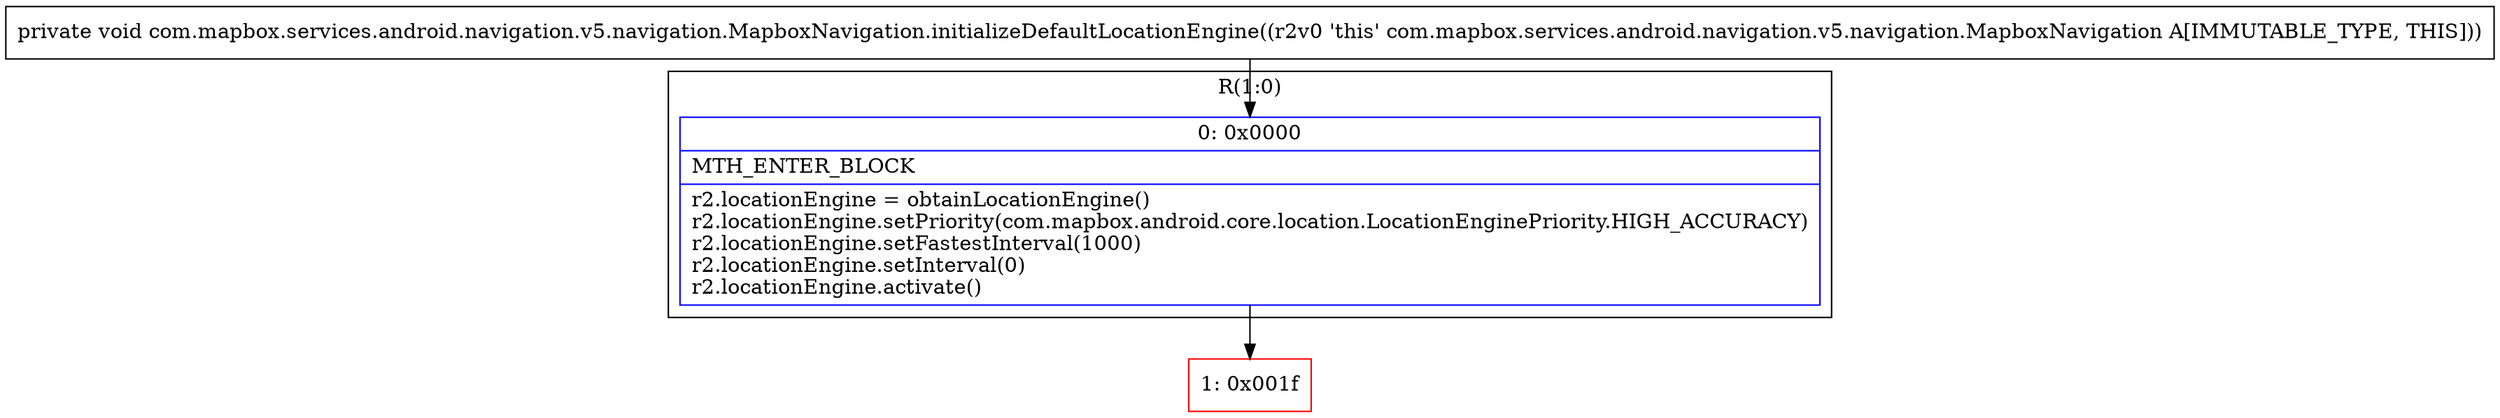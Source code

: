 digraph "CFG forcom.mapbox.services.android.navigation.v5.navigation.MapboxNavigation.initializeDefaultLocationEngine()V" {
subgraph cluster_Region_750421996 {
label = "R(1:0)";
node [shape=record,color=blue];
Node_0 [shape=record,label="{0\:\ 0x0000|MTH_ENTER_BLOCK\l|r2.locationEngine = obtainLocationEngine()\lr2.locationEngine.setPriority(com.mapbox.android.core.location.LocationEnginePriority.HIGH_ACCURACY)\lr2.locationEngine.setFastestInterval(1000)\lr2.locationEngine.setInterval(0)\lr2.locationEngine.activate()\l}"];
}
Node_1 [shape=record,color=red,label="{1\:\ 0x001f}"];
MethodNode[shape=record,label="{private void com.mapbox.services.android.navigation.v5.navigation.MapboxNavigation.initializeDefaultLocationEngine((r2v0 'this' com.mapbox.services.android.navigation.v5.navigation.MapboxNavigation A[IMMUTABLE_TYPE, THIS])) }"];
MethodNode -> Node_0;
Node_0 -> Node_1;
}

